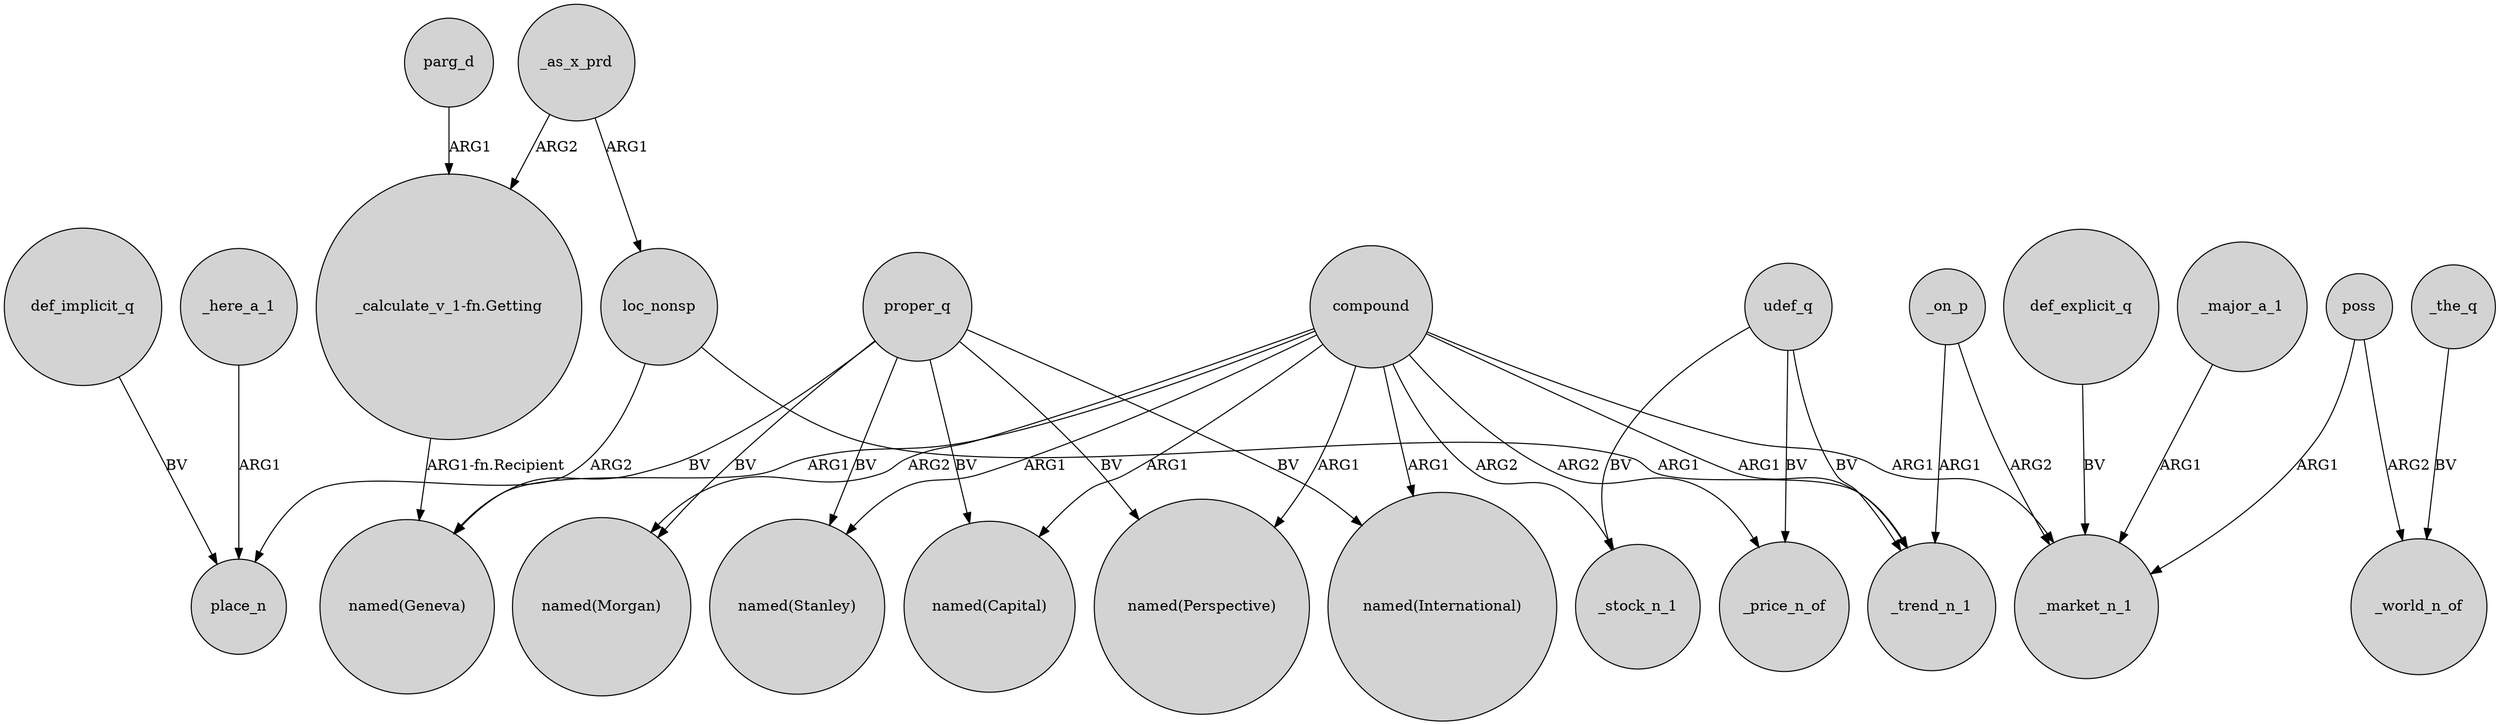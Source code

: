 digraph {
	node [shape=circle style=filled]
	_on_p -> _trend_n_1 [label=ARG1]
	def_implicit_q -> place_n [label=BV]
	_as_x_prd -> loc_nonsp [label=ARG1]
	udef_q -> _price_n_of [label=BV]
	parg_d -> "_calculate_v_1-fn.Getting" [label=ARG1]
	proper_q -> "named(Capital)" [label=BV]
	compound -> "named(International)" [label=ARG1]
	compound -> "named(Geneva)" [label=ARG1]
	proper_q -> "named(Stanley)" [label=BV]
	_on_p -> _market_n_1 [label=ARG2]
	_here_a_1 -> place_n [label=ARG1]
	poss -> _market_n_1 [label=ARG1]
	_major_a_1 -> _market_n_1 [label=ARG1]
	udef_q -> _stock_n_1 [label=BV]
	compound -> _price_n_of [label=ARG2]
	loc_nonsp -> _trend_n_1 [label=ARG1]
	proper_q -> "named(International)" [label=BV]
	def_explicit_q -> _market_n_1 [label=BV]
	compound -> "named(Morgan)" [label=ARG2]
	compound -> _stock_n_1 [label=ARG2]
	proper_q -> "named(Perspective)" [label=BV]
	compound -> _trend_n_1 [label=ARG1]
	loc_nonsp -> place_n [label=ARG2]
	udef_q -> _trend_n_1 [label=BV]
	_as_x_prd -> "_calculate_v_1-fn.Getting" [label=ARG2]
	"_calculate_v_1-fn.Getting" -> "named(Geneva)" [label="ARG1-fn.Recipient"]
	proper_q -> "named(Morgan)" [label=BV]
	poss -> _world_n_of [label=ARG2]
	compound -> "named(Stanley)" [label=ARG1]
	compound -> _market_n_1 [label=ARG1]
	compound -> "named(Perspective)" [label=ARG1]
	compound -> "named(Capital)" [label=ARG1]
	proper_q -> "named(Geneva)" [label=BV]
	_the_q -> _world_n_of [label=BV]
}
